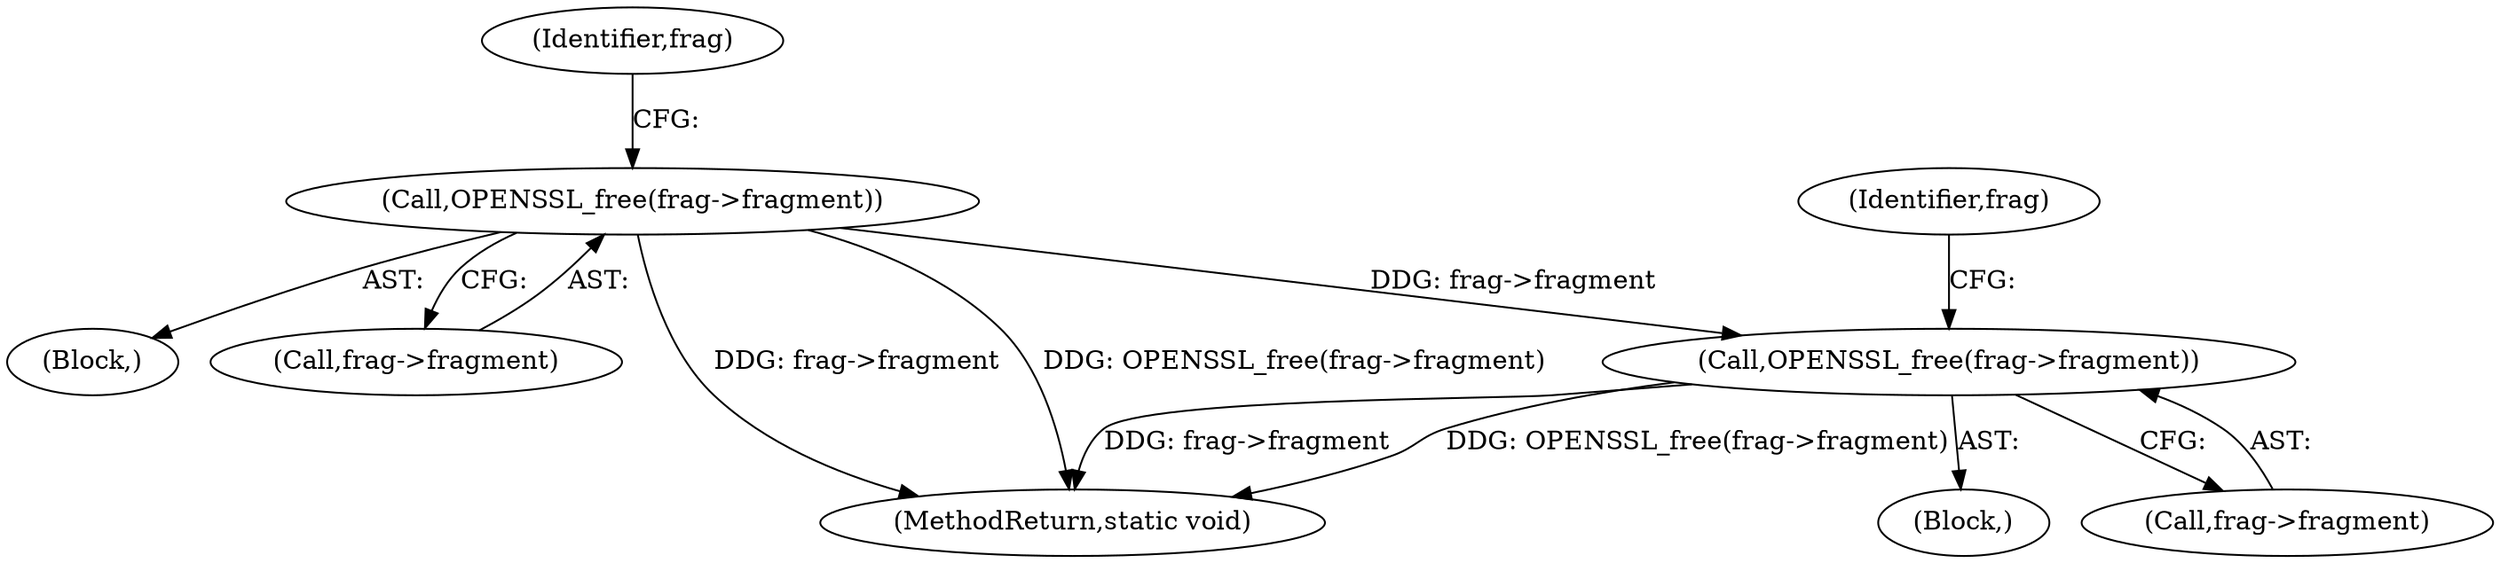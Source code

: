 digraph "0_openssl_470990fee0182566d439ef7e82d1abf18b7085d7@API" {
"1000238" [label="(Call,OPENSSL_free(frag->fragment))"];
"1000211" [label="(Call,OPENSSL_free(frag->fragment))"];
"1000203" [label="(Block,)"];
"1000243" [label="(Identifier,frag)"];
"1000238" [label="(Call,OPENSSL_free(frag->fragment))"];
"1000211" [label="(Call,OPENSSL_free(frag->fragment))"];
"1000239" [label="(Call,frag->fragment)"];
"1000212" [label="(Call,frag->fragment)"];
"1000216" [label="(Identifier,frag)"];
"1000286" [label="(MethodReturn,static void)"];
"1000230" [label="(Block,)"];
"1000238" -> "1000230"  [label="AST: "];
"1000238" -> "1000239"  [label="CFG: "];
"1000239" -> "1000238"  [label="AST: "];
"1000243" -> "1000238"  [label="CFG: "];
"1000238" -> "1000286"  [label="DDG: frag->fragment"];
"1000238" -> "1000286"  [label="DDG: OPENSSL_free(frag->fragment)"];
"1000211" -> "1000238"  [label="DDG: frag->fragment"];
"1000211" -> "1000203"  [label="AST: "];
"1000211" -> "1000212"  [label="CFG: "];
"1000212" -> "1000211"  [label="AST: "];
"1000216" -> "1000211"  [label="CFG: "];
"1000211" -> "1000286"  [label="DDG: frag->fragment"];
"1000211" -> "1000286"  [label="DDG: OPENSSL_free(frag->fragment)"];
}
